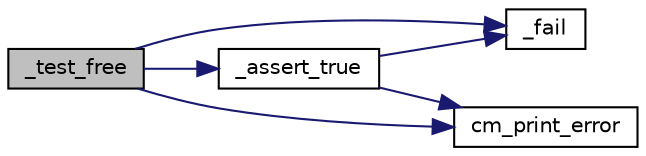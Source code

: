 digraph "_test_free"
{
 // LATEX_PDF_SIZE
  edge [fontname="Helvetica",fontsize="10",labelfontname="Helvetica",labelfontsize="10"];
  node [fontname="Helvetica",fontsize="10",shape=record];
  rankdir="LR";
  Node1 [label="_test_free",height=0.2,width=0.4,color="black", fillcolor="grey75", style="filled", fontcolor="black",tooltip=" "];
  Node1 -> Node2 [color="midnightblue",fontsize="10",style="solid",fontname="Helvetica"];
  Node2 [label="_assert_true",height=0.2,width=0.4,color="black", fillcolor="white", style="filled",URL="$group__cmocka.html#ga716f6148096fda384f02558c6891ca4e",tooltip=" "];
  Node2 -> Node3 [color="midnightblue",fontsize="10",style="solid",fontname="Helvetica"];
  Node3 [label="_fail",height=0.2,width=0.4,color="black", fillcolor="white", style="filled",URL="$group__cmocka.html#ga200fb175325dc307bc094dcacd6291c1",tooltip=" "];
  Node2 -> Node4 [color="midnightblue",fontsize="10",style="solid",fontname="Helvetica"];
  Node4 [label="cm_print_error",height=0.2,width=0.4,color="black", fillcolor="white", style="filled",URL="$cmocka_8c.html#a727e8be5044e27f2af48c4efd094e2eb",tooltip=" "];
  Node1 -> Node3 [color="midnightblue",fontsize="10",style="solid",fontname="Helvetica"];
  Node1 -> Node4 [color="midnightblue",fontsize="10",style="solid",fontname="Helvetica"];
}
